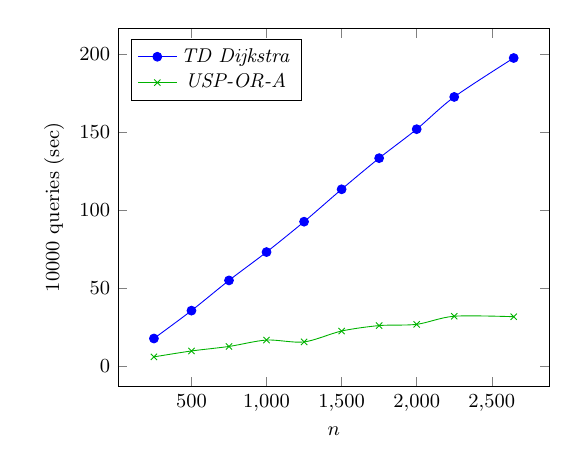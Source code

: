 \tikzstyle{textstyle}=[font=\fontsize{9}{9}\selectfont]
\begin{tikzpicture}[textstyle, scale=0.8]
    \begin{axis}[
        xlabel={$n$},
        ylabel={$10000$ queries (sec)},
		legend pos=north west
        ]
        
    \addplot[smooth,mark=*,color=blue] plot coordinates {
		(250,17.6)
		(500,35.5)
		(750,54.9)
		(1000,73.1)
		(1250,92.6)
		(1500,113.4)
		(1750,133.4)
		(2000,152.0)
		(2250,172.7)
		(2646,197.7)
    };
    \addlegendentry{\textit{TD Dijkstra}}
    
    \addplot[smooth,mark=x,color=green!70!black] plot coordinates {
		(250,5.8)
		(500,9.6)
		(750,12.5)
		(1000,16.6)
		(1250,15.4)
		(1500,22.4)
		(1750,25.9)
		(2000,26.7)
		(2250,31.9)
		(2646,31.6)
    };
    \addlegendentry{\textit{USP-OR-A}}
    
    \end{axis}
\end{tikzpicture}
